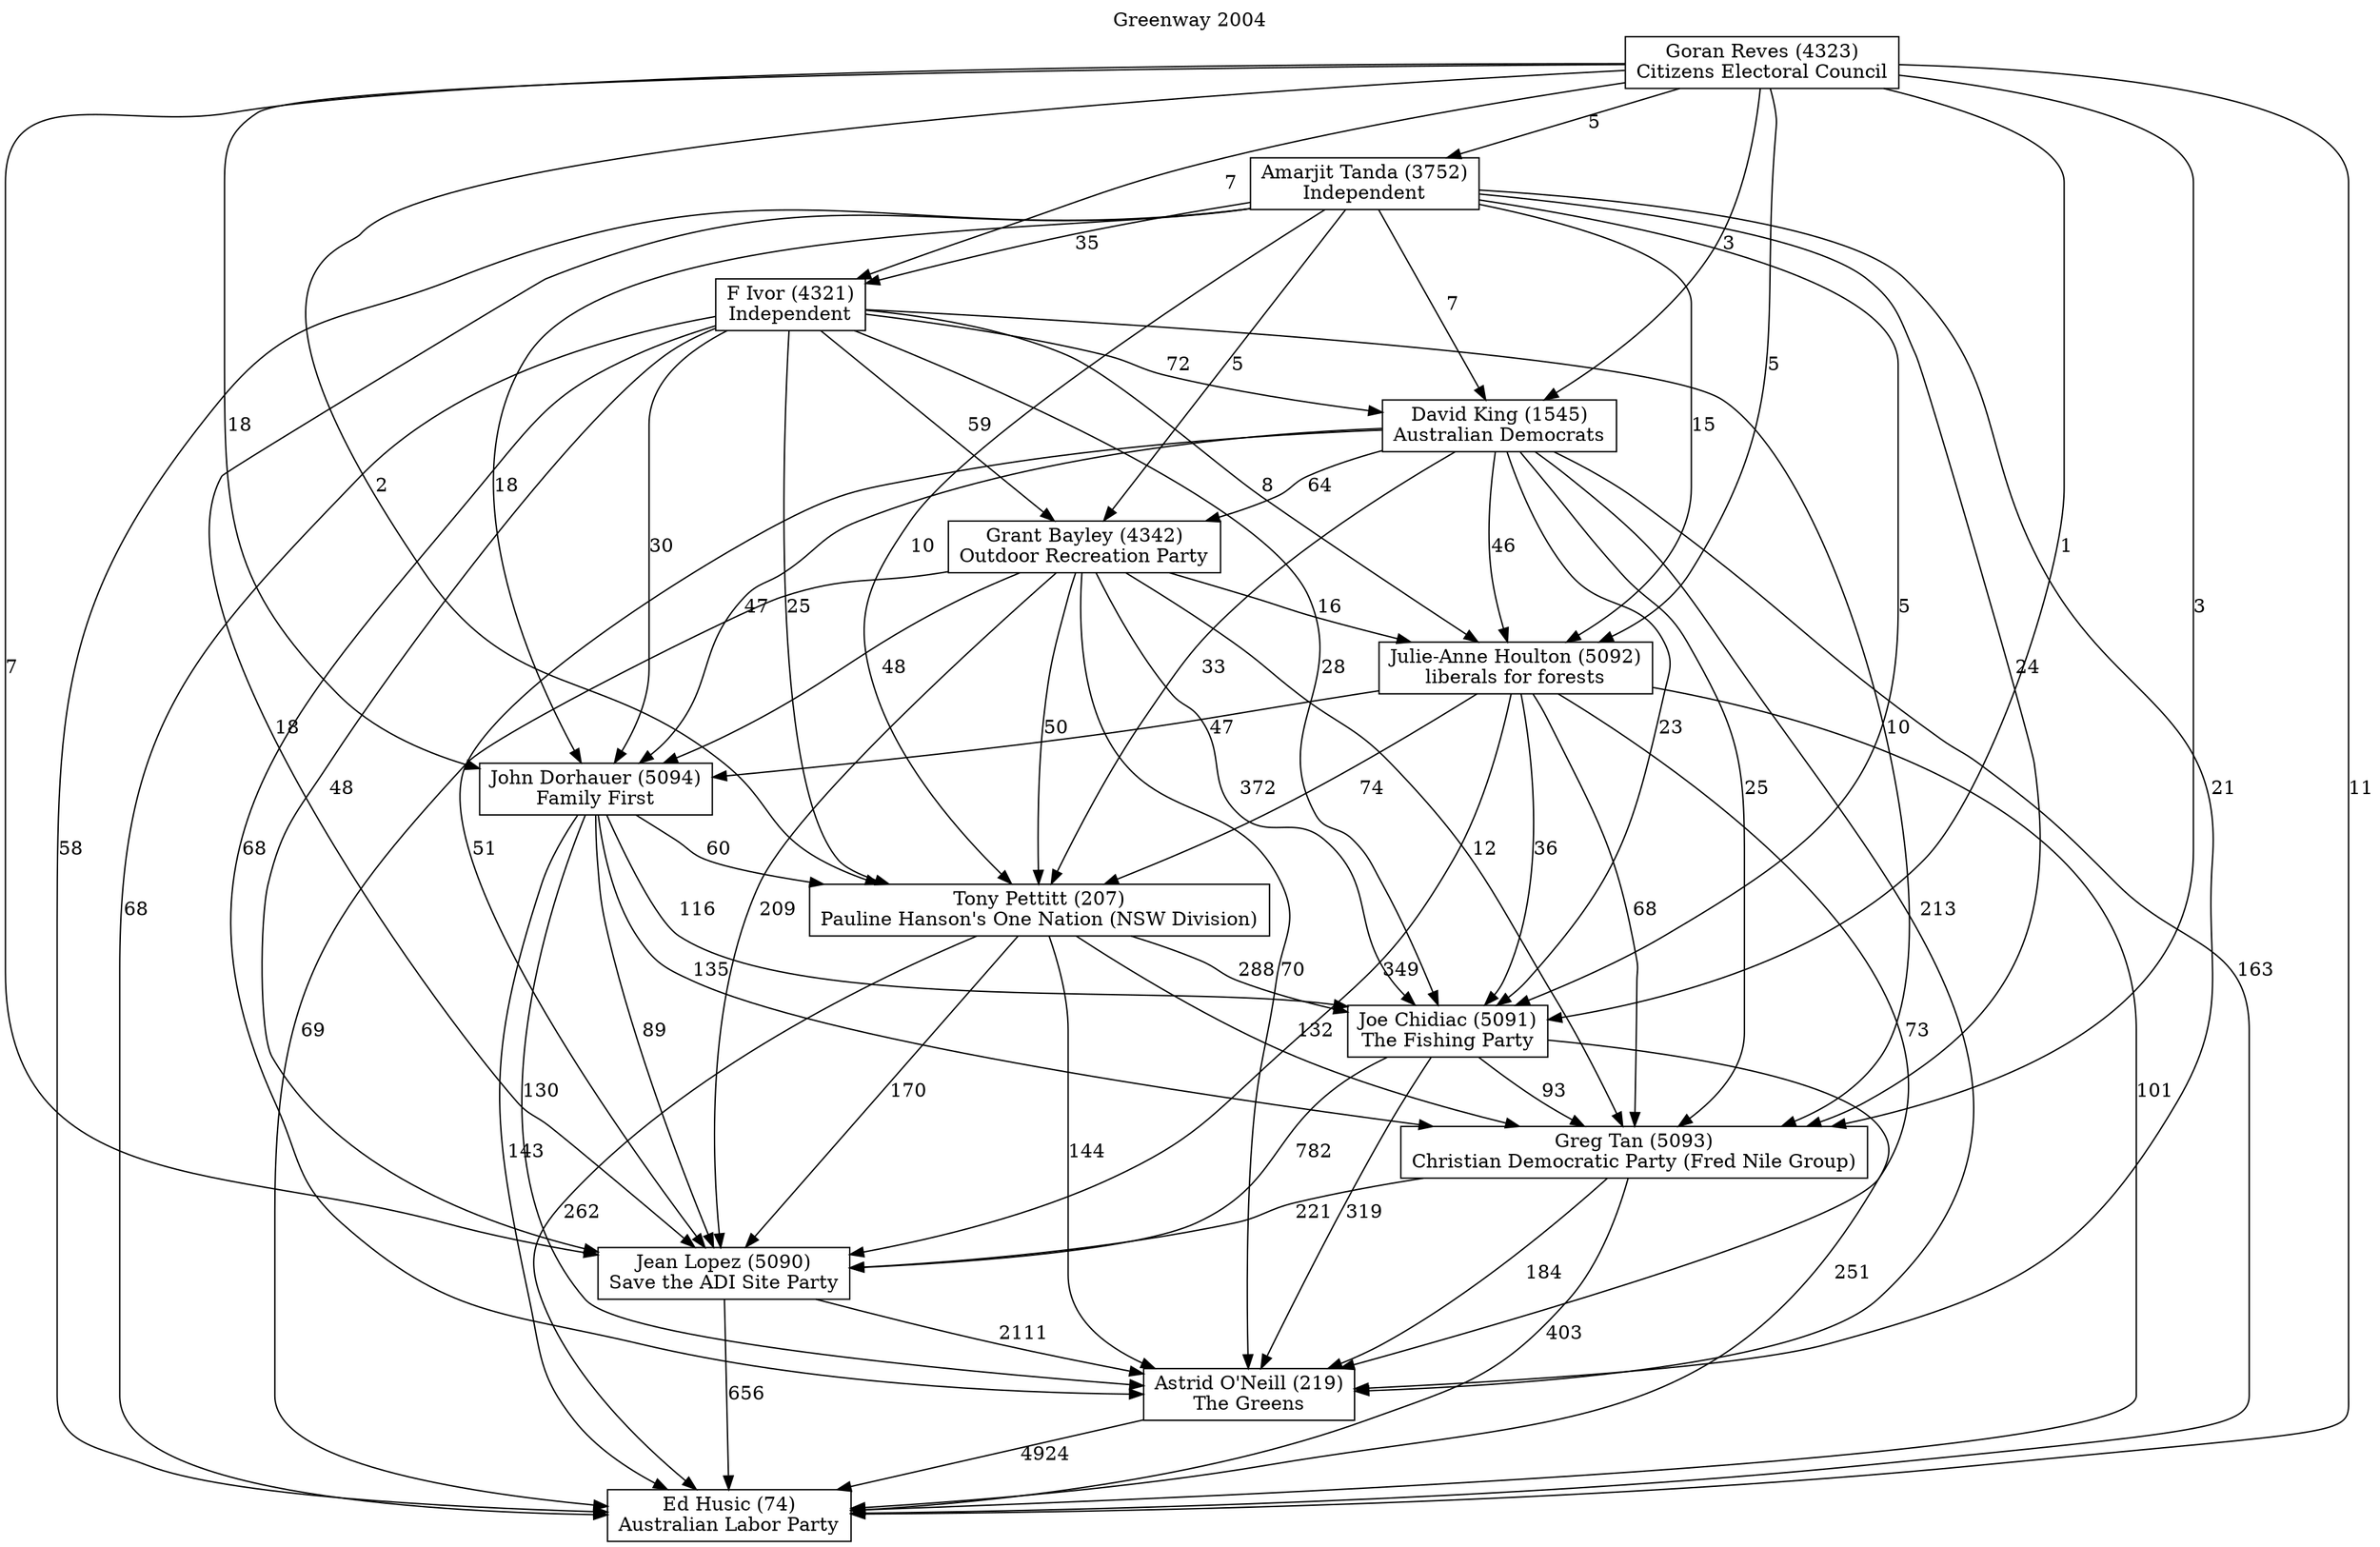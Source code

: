 // House preference flow
digraph "Ed Husic (74)_Greenway_2004" {
	graph [label="Greenway 2004" labelloc=t mclimit=10]
	node [shape=box]
	"Amarjit Tanda (3752)" [label="Amarjit Tanda (3752)
Independent"]
	"Astrid O'Neill (219)" [label="Astrid O'Neill (219)
The Greens"]
	"David King (1545)" [label="David King (1545)
Australian Democrats"]
	"Ed Husic (74)" [label="Ed Husic (74)
Australian Labor Party"]
	"F Ivor (4321)" [label="F Ivor (4321)
Independent"]
	"Goran Reves (4323)" [label="Goran Reves (4323)
Citizens Electoral Council"]
	"Grant Bayley (4342)" [label="Grant Bayley (4342)
Outdoor Recreation Party"]
	"Greg Tan (5093)" [label="Greg Tan (5093)
Christian Democratic Party (Fred Nile Group)"]
	"Jean Lopez (5090)" [label="Jean Lopez (5090)
Save the ADI Site Party"]
	"Joe Chidiac (5091)" [label="Joe Chidiac (5091)
The Fishing Party"]
	"John Dorhauer (5094)" [label="John Dorhauer (5094)
Family First"]
	"Julie-Anne Houlton (5092)" [label="Julie-Anne Houlton (5092)
liberals for forests"]
	"Tony Pettitt (207)" [label="Tony Pettitt (207)
Pauline Hanson's One Nation (NSW Division)"]
	"Amarjit Tanda (3752)" -> "Astrid O'Neill (219)" [label=21]
	"Amarjit Tanda (3752)" -> "David King (1545)" [label=7]
	"Amarjit Tanda (3752)" -> "Ed Husic (74)" [label=58]
	"Amarjit Tanda (3752)" -> "F Ivor (4321)" [label=35]
	"Amarjit Tanda (3752)" -> "Grant Bayley (4342)" [label=5]
	"Amarjit Tanda (3752)" -> "Greg Tan (5093)" [label=24]
	"Amarjit Tanda (3752)" -> "Jean Lopez (5090)" [label=18]
	"Amarjit Tanda (3752)" -> "Joe Chidiac (5091)" [label=5]
	"Amarjit Tanda (3752)" -> "John Dorhauer (5094)" [label=18]
	"Amarjit Tanda (3752)" -> "Julie-Anne Houlton (5092)" [label=15]
	"Amarjit Tanda (3752)" -> "Tony Pettitt (207)" [label=10]
	"Astrid O'Neill (219)" -> "Ed Husic (74)" [label=4924]
	"David King (1545)" -> "Astrid O'Neill (219)" [label=213]
	"David King (1545)" -> "Ed Husic (74)" [label=163]
	"David King (1545)" -> "Grant Bayley (4342)" [label=64]
	"David King (1545)" -> "Greg Tan (5093)" [label=25]
	"David King (1545)" -> "Jean Lopez (5090)" [label=51]
	"David King (1545)" -> "Joe Chidiac (5091)" [label=23]
	"David King (1545)" -> "John Dorhauer (5094)" [label=47]
	"David King (1545)" -> "Julie-Anne Houlton (5092)" [label=46]
	"David King (1545)" -> "Tony Pettitt (207)" [label=33]
	"F Ivor (4321)" -> "Astrid O'Neill (219)" [label=68]
	"F Ivor (4321)" -> "David King (1545)" [label=72]
	"F Ivor (4321)" -> "Ed Husic (74)" [label=68]
	"F Ivor (4321)" -> "Grant Bayley (4342)" [label=59]
	"F Ivor (4321)" -> "Greg Tan (5093)" [label=10]
	"F Ivor (4321)" -> "Jean Lopez (5090)" [label=48]
	"F Ivor (4321)" -> "Joe Chidiac (5091)" [label=28]
	"F Ivor (4321)" -> "John Dorhauer (5094)" [label=30]
	"F Ivor (4321)" -> "Julie-Anne Houlton (5092)" [label=8]
	"F Ivor (4321)" -> "Tony Pettitt (207)" [label=25]
	"Goran Reves (4323)" -> "Amarjit Tanda (3752)" [label=5]
	"Goran Reves (4323)" -> "David King (1545)" [label=3]
	"Goran Reves (4323)" -> "Ed Husic (74)" [label=11]
	"Goran Reves (4323)" -> "F Ivor (4321)" [label=7]
	"Goran Reves (4323)" -> "Greg Tan (5093)" [label=3]
	"Goran Reves (4323)" -> "Jean Lopez (5090)" [label=7]
	"Goran Reves (4323)" -> "Joe Chidiac (5091)" [label=1]
	"Goran Reves (4323)" -> "John Dorhauer (5094)" [label=18]
	"Goran Reves (4323)" -> "Julie-Anne Houlton (5092)" [label=5]
	"Goran Reves (4323)" -> "Tony Pettitt (207)" [label=2]
	"Grant Bayley (4342)" -> "Astrid O'Neill (219)" [label=70]
	"Grant Bayley (4342)" -> "Ed Husic (74)" [label=69]
	"Grant Bayley (4342)" -> "Greg Tan (5093)" [label=12]
	"Grant Bayley (4342)" -> "Jean Lopez (5090)" [label=209]
	"Grant Bayley (4342)" -> "Joe Chidiac (5091)" [label=372]
	"Grant Bayley (4342)" -> "John Dorhauer (5094)" [label=48]
	"Grant Bayley (4342)" -> "Julie-Anne Houlton (5092)" [label=16]
	"Grant Bayley (4342)" -> "Tony Pettitt (207)" [label=50]
	"Greg Tan (5093)" -> "Astrid O'Neill (219)" [label=184]
	"Greg Tan (5093)" -> "Ed Husic (74)" [label=403]
	"Greg Tan (5093)" -> "Jean Lopez (5090)" [label=221]
	"Jean Lopez (5090)" -> "Astrid O'Neill (219)" [label=2111]
	"Jean Lopez (5090)" -> "Ed Husic (74)" [label=656]
	"Joe Chidiac (5091)" -> "Astrid O'Neill (219)" [label=319]
	"Joe Chidiac (5091)" -> "Ed Husic (74)" [label=251]
	"Joe Chidiac (5091)" -> "Greg Tan (5093)" [label=93]
	"Joe Chidiac (5091)" -> "Jean Lopez (5090)" [label=782]
	"John Dorhauer (5094)" -> "Astrid O'Neill (219)" [label=130]
	"John Dorhauer (5094)" -> "Ed Husic (74)" [label=143]
	"John Dorhauer (5094)" -> "Greg Tan (5093)" [label=135]
	"John Dorhauer (5094)" -> "Jean Lopez (5090)" [label=89]
	"John Dorhauer (5094)" -> "Joe Chidiac (5091)" [label=116]
	"John Dorhauer (5094)" -> "Tony Pettitt (207)" [label=60]
	"Julie-Anne Houlton (5092)" -> "Astrid O'Neill (219)" [label=73]
	"Julie-Anne Houlton (5092)" -> "Ed Husic (74)" [label=101]
	"Julie-Anne Houlton (5092)" -> "Greg Tan (5093)" [label=68]
	"Julie-Anne Houlton (5092)" -> "Jean Lopez (5090)" [label=349]
	"Julie-Anne Houlton (5092)" -> "Joe Chidiac (5091)" [label=36]
	"Julie-Anne Houlton (5092)" -> "John Dorhauer (5094)" [label=47]
	"Julie-Anne Houlton (5092)" -> "Tony Pettitt (207)" [label=74]
	"Tony Pettitt (207)" -> "Astrid O'Neill (219)" [label=144]
	"Tony Pettitt (207)" -> "Ed Husic (74)" [label=262]
	"Tony Pettitt (207)" -> "Greg Tan (5093)" [label=132]
	"Tony Pettitt (207)" -> "Jean Lopez (5090)" [label=170]
	"Tony Pettitt (207)" -> "Joe Chidiac (5091)" [label=288]
}
